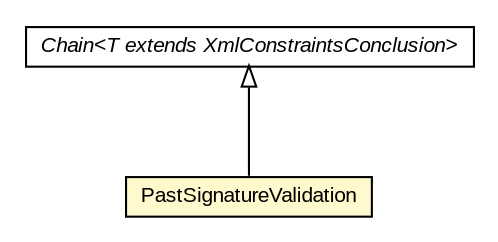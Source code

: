 #!/usr/local/bin/dot
#
# Class diagram 
# Generated by UMLGraph version R5_6-24-gf6e263 (http://www.umlgraph.org/)
#

digraph G {
	edge [fontname="arial",fontsize=10,labelfontname="arial",labelfontsize=10];
	node [fontname="arial",fontsize=10,shape=plaintext];
	nodesep=0.25;
	ranksep=0.5;
	// eu.europa.esig.dss.validation.process.Chain<T extends eu.europa.esig.dss.jaxb.detailedreport.XmlConstraintsConclusion>
	c491812 [label=<<table title="eu.europa.esig.dss.validation.process.Chain" border="0" cellborder="1" cellspacing="0" cellpadding="2" port="p" href="../../../Chain.html">
		<tr><td><table border="0" cellspacing="0" cellpadding="1">
<tr><td align="center" balign="center"><font face="arial italic"> Chain&lt;T extends XmlConstraintsConclusion&gt; </font></td></tr>
		</table></td></tr>
		</table>>, URL="../../../Chain.html", fontname="arial", fontcolor="black", fontsize=10.0];
	// eu.europa.esig.dss.validation.process.vpfswatsp.checks.psv.PastSignatureValidation
	c491975 [label=<<table title="eu.europa.esig.dss.validation.process.vpfswatsp.checks.psv.PastSignatureValidation" border="0" cellborder="1" cellspacing="0" cellpadding="2" port="p" bgcolor="lemonChiffon" href="./PastSignatureValidation.html">
		<tr><td><table border="0" cellspacing="0" cellpadding="1">
<tr><td align="center" balign="center"> PastSignatureValidation </td></tr>
		</table></td></tr>
		</table>>, URL="./PastSignatureValidation.html", fontname="arial", fontcolor="black", fontsize=10.0];
	//eu.europa.esig.dss.validation.process.vpfswatsp.checks.psv.PastSignatureValidation extends eu.europa.esig.dss.validation.process.Chain<eu.europa.esig.dss.jaxb.detailedreport.XmlPSV>
	c491812:p -> c491975:p [dir=back,arrowtail=empty];
}

